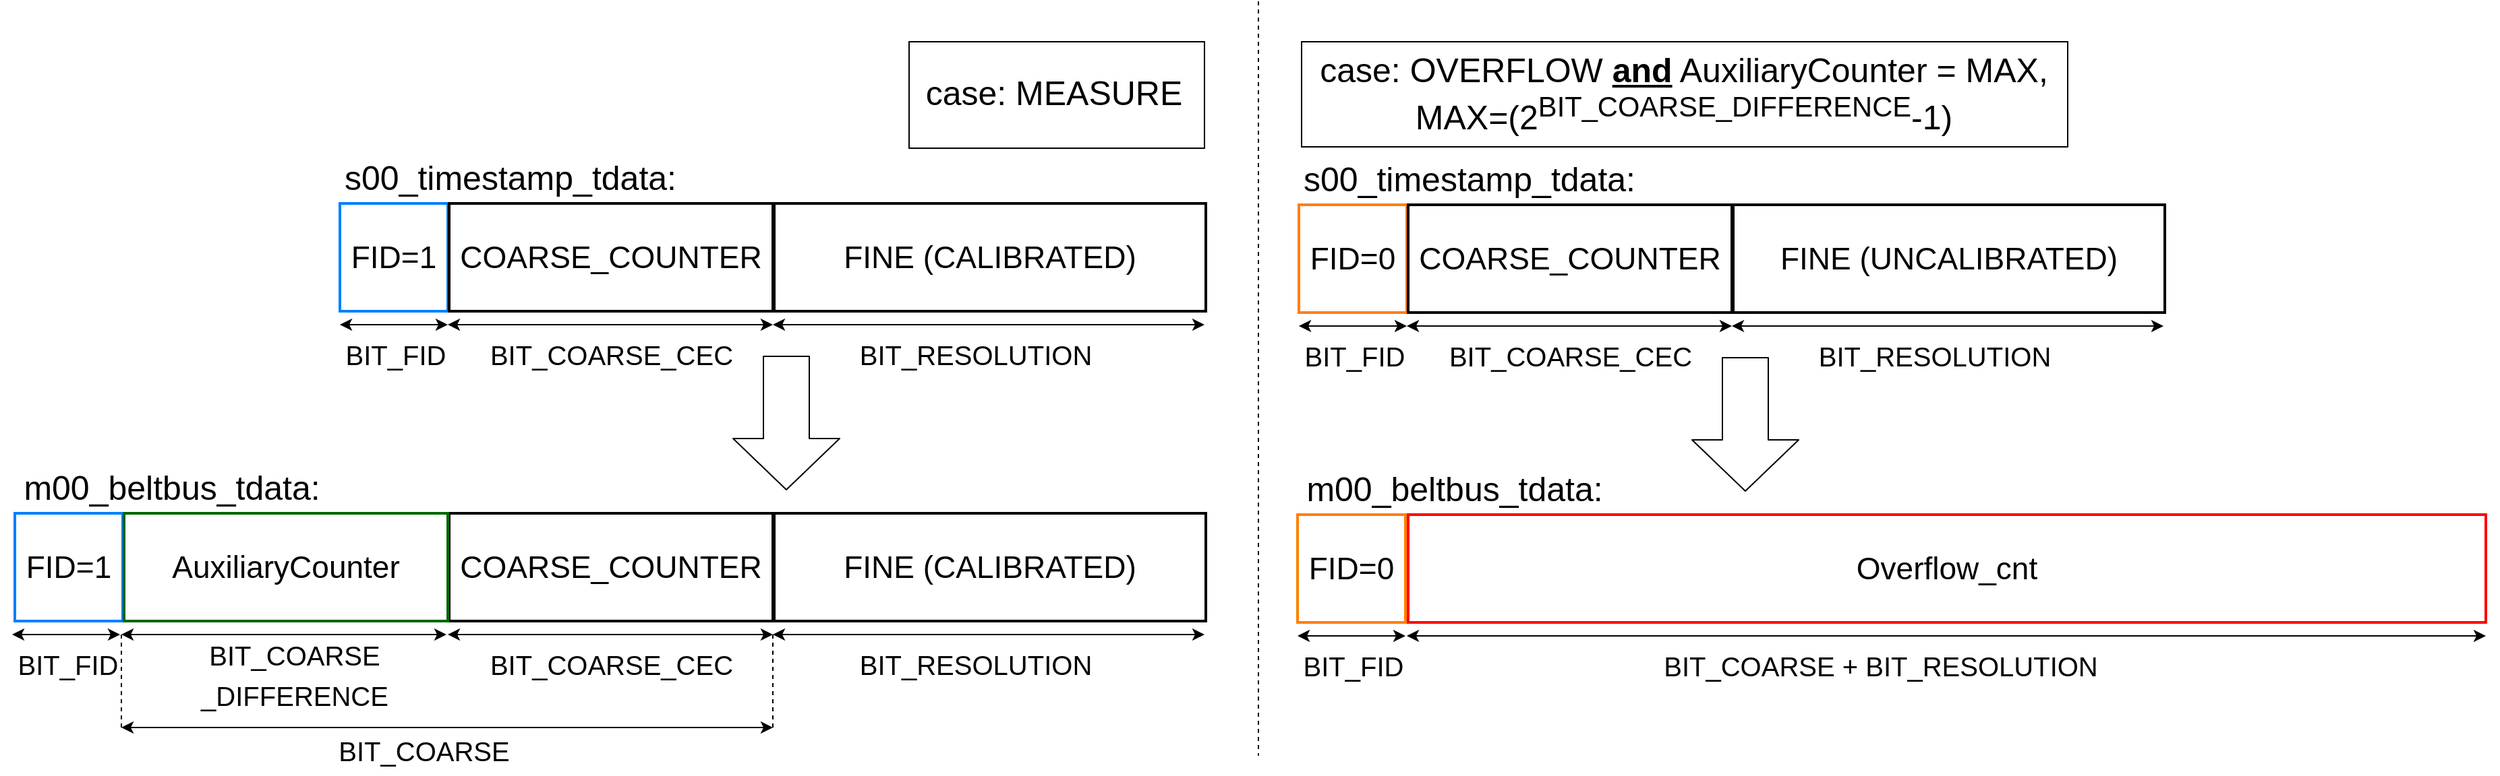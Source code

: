 <mxfile>
    <diagram id="2ZP6z0lOs3FCIKunGDcs" name="Page-1">
        <mxGraphModel dx="1974" dy="581" grid="1" gridSize="10" guides="1" tooltips="1" connect="1" arrows="1" fold="1" page="1" pageScale="1" pageWidth="850" pageHeight="1100" math="0" shadow="0">
            <root>
                <mxCell id="0"/>
                <mxCell id="1" parent="0"/>
                <mxCell id="2" value="&lt;font style=&quot;font-size: 23px&quot;&gt;FID=1&lt;/font&gt;" style="whiteSpace=wrap;html=1;aspect=fixed;strokeColor=#007FFF;strokeWidth=2;" vertex="1" parent="1">
                    <mxGeometry x="79" y="260" width="80" height="80" as="geometry"/>
                </mxCell>
                <mxCell id="3" value="&lt;span style=&quot;font-size: 23px&quot;&gt;COARSE_COUNTER&lt;/span&gt;" style="rounded=0;whiteSpace=wrap;html=1;strokeColor=#000000;strokeWidth=2;" vertex="1" parent="1">
                    <mxGeometry x="160" y="260" width="240" height="80" as="geometry"/>
                </mxCell>
                <mxCell id="4" value="&lt;span style=&quot;font-size: 23px&quot;&gt;FINE (CALIBRATED)&lt;/span&gt;" style="rounded=0;whiteSpace=wrap;html=1;strokeColor=#000000;strokeWidth=2;" vertex="1" parent="1">
                    <mxGeometry x="401" y="260" width="320" height="80" as="geometry"/>
                </mxCell>
                <mxCell id="5" value="" style="shape=flexArrow;endArrow=classic;html=1;endWidth=44;endSize=12.33;width=34;fillColor=default;" edge="1" parent="1">
                    <mxGeometry width="50" height="50" relative="1" as="geometry">
                        <mxPoint x="410" y="373.0" as="sourcePoint"/>
                        <mxPoint x="410" y="473.0" as="targetPoint"/>
                    </mxGeometry>
                </mxCell>
                <mxCell id="6" value="&lt;span style=&quot;font-size: 23px&quot;&gt;FID=1&lt;/span&gt;" style="whiteSpace=wrap;html=1;aspect=fixed;strokeWidth=2;strokeColor=#007FFF;" vertex="1" parent="1">
                    <mxGeometry x="-162" y="490" width="80" height="80" as="geometry"/>
                </mxCell>
                <mxCell id="7" value="&lt;span style=&quot;font-size: 23px&quot;&gt;COARSE_COUNTER&lt;/span&gt;" style="rounded=0;whiteSpace=wrap;html=1;strokeWidth=2;strokeColor=#000000;" vertex="1" parent="1">
                    <mxGeometry x="160" y="490" width="240" height="80" as="geometry"/>
                </mxCell>
                <mxCell id="8" value="&lt;span style=&quot;font-size: 23px&quot;&gt;FINE (CALIBRATED)&lt;/span&gt;" style="rounded=0;whiteSpace=wrap;html=1;strokeWidth=2;strokeColor=#000000;" vertex="1" parent="1">
                    <mxGeometry x="401" y="490" width="320" height="80" as="geometry"/>
                </mxCell>
                <mxCell id="9" value="" style="endArrow=none;dashed=1;html=1;" edge="1" parent="1">
                    <mxGeometry width="50" height="50" relative="1" as="geometry">
                        <mxPoint x="760" y="110" as="sourcePoint"/>
                        <mxPoint x="760" y="670" as="targetPoint"/>
                    </mxGeometry>
                </mxCell>
                <mxCell id="10" value="&lt;font style=&quot;font-size: 25px&quot;&gt;case: MEASURE&lt;/font&gt;" style="text;html=1;resizable=0;autosize=1;align=center;verticalAlign=middle;points=[];fillColor=none;strokeColor=none;rounded=0;" vertex="1" parent="1">
                    <mxGeometry x="503" y="167" width="210" height="20" as="geometry"/>
                </mxCell>
                <mxCell id="11" value="" style="rounded=0;whiteSpace=wrap;html=1;fontSize=25;fillColor=none;" vertex="1" parent="1">
                    <mxGeometry x="501" y="140" width="219" height="79" as="geometry"/>
                </mxCell>
                <mxCell id="12" value="s00_timestamp_tdata:" style="text;html=1;resizable=0;autosize=1;align=center;verticalAlign=middle;points=[];fillColor=none;strokeColor=none;rounded=0;fontSize=25;" vertex="1" parent="1">
                    <mxGeometry x="75" y="220" width="260" height="40" as="geometry"/>
                </mxCell>
                <mxCell id="13" value="m00_beltbus_tdata:" style="text;html=1;resizable=0;autosize=1;align=center;verticalAlign=middle;points=[];fillColor=none;strokeColor=none;rounded=0;fontSize=25;" vertex="1" parent="1">
                    <mxGeometry x="-166" y="450" width="240" height="40" as="geometry"/>
                </mxCell>
                <mxCell id="14" value="" style="endArrow=classic;startArrow=classic;html=1;fontSize=23;fillColor=default;" edge="1" parent="1">
                    <mxGeometry width="50" height="50" relative="1" as="geometry">
                        <mxPoint x="79" y="350" as="sourcePoint"/>
                        <mxPoint x="159" y="350" as="targetPoint"/>
                    </mxGeometry>
                </mxCell>
                <mxCell id="15" value="&lt;font style=&quot;font-size: 20px&quot;&gt;BIT_FID&lt;/font&gt;" style="text;html=1;resizable=0;autosize=1;align=center;verticalAlign=middle;points=[];fillColor=none;strokeColor=none;rounded=0;fontSize=25;" vertex="1" parent="1">
                    <mxGeometry x="75" y="350" width="90" height="40" as="geometry"/>
                </mxCell>
                <mxCell id="16" value="" style="endArrow=classic;startArrow=classic;html=1;fontSize=23;fillColor=default;" edge="1" parent="1">
                    <mxGeometry width="50" height="50" relative="1" as="geometry">
                        <mxPoint x="159" y="350" as="sourcePoint"/>
                        <mxPoint x="400" y="350" as="targetPoint"/>
                    </mxGeometry>
                </mxCell>
                <mxCell id="17" value="" style="endArrow=classic;startArrow=classic;html=1;fontSize=23;fillColor=default;" edge="1" parent="1">
                    <mxGeometry width="50" height="50" relative="1" as="geometry">
                        <mxPoint x="400" y="350" as="sourcePoint"/>
                        <mxPoint x="720" y="350" as="targetPoint"/>
                    </mxGeometry>
                </mxCell>
                <mxCell id="18" value="&lt;font style=&quot;font-size: 20px&quot;&gt;BIT_COARSE_CEC&lt;/font&gt;" style="text;html=1;resizable=0;autosize=1;align=center;verticalAlign=middle;points=[];fillColor=none;strokeColor=none;rounded=0;fontSize=25;" vertex="1" parent="1">
                    <mxGeometry x="180" y="350" width="200" height="40" as="geometry"/>
                </mxCell>
                <mxCell id="19" value="&lt;font style=&quot;font-size: 20px&quot;&gt;BIT_RESOLUTION&lt;/font&gt;" style="text;html=1;resizable=0;autosize=1;align=center;verticalAlign=middle;points=[];fillColor=none;strokeColor=none;rounded=0;fontSize=25;" vertex="1" parent="1">
                    <mxGeometry x="455" y="350" width="190" height="40" as="geometry"/>
                </mxCell>
                <mxCell id="20" value="" style="endArrow=classic;startArrow=classic;html=1;fontSize=23;fillColor=default;" edge="1" parent="1">
                    <mxGeometry width="50" height="50" relative="1" as="geometry">
                        <mxPoint x="-164" y="580" as="sourcePoint"/>
                        <mxPoint x="-84" y="580" as="targetPoint"/>
                    </mxGeometry>
                </mxCell>
                <mxCell id="21" value="&lt;font style=&quot;font-size: 20px&quot;&gt;BIT_FID&lt;/font&gt;" style="text;html=1;resizable=0;autosize=1;align=center;verticalAlign=middle;points=[];fillColor=none;strokeColor=none;rounded=0;fontSize=25;" vertex="1" parent="1">
                    <mxGeometry x="-168" y="580" width="90" height="40" as="geometry"/>
                </mxCell>
                <mxCell id="22" value="" style="endArrow=classic;startArrow=classic;html=1;fontSize=23;fillColor=default;" edge="1" parent="1">
                    <mxGeometry width="50" height="50" relative="1" as="geometry">
                        <mxPoint x="159" y="580" as="sourcePoint"/>
                        <mxPoint x="400" y="580" as="targetPoint"/>
                    </mxGeometry>
                </mxCell>
                <mxCell id="23" value="" style="endArrow=classic;startArrow=classic;html=1;fontSize=23;fillColor=default;" edge="1" parent="1">
                    <mxGeometry width="50" height="50" relative="1" as="geometry">
                        <mxPoint x="400" y="580" as="sourcePoint"/>
                        <mxPoint x="720" y="580" as="targetPoint"/>
                    </mxGeometry>
                </mxCell>
                <mxCell id="24" value="&lt;font style=&quot;font-size: 20px&quot;&gt;BIT_COARSE_CEC&lt;/font&gt;" style="text;html=1;resizable=0;autosize=1;align=center;verticalAlign=middle;points=[];fillColor=none;strokeColor=none;rounded=0;fontSize=25;" vertex="1" parent="1">
                    <mxGeometry x="180" y="580" width="200" height="40" as="geometry"/>
                </mxCell>
                <mxCell id="25" value="&lt;font style=&quot;font-size: 20px&quot;&gt;BIT_RESOLUTION&lt;/font&gt;" style="text;html=1;resizable=0;autosize=1;align=center;verticalAlign=middle;points=[];fillColor=none;strokeColor=none;rounded=0;fontSize=25;" vertex="1" parent="1">
                    <mxGeometry x="455" y="580" width="190" height="40" as="geometry"/>
                </mxCell>
                <mxCell id="27" value="&lt;font style=&quot;font-size: 25px&quot;&gt;case: OVERFLOW &lt;u&gt;&lt;b&gt;and&lt;/b&gt;&lt;/u&gt; AuxiliaryCounter = MAX, &lt;br&gt;MAX=(2&lt;sup&gt;BIT_COARSE_DIFFERENCE&lt;/sup&gt;-1)&lt;/font&gt;" style="text;html=1;resizable=0;autosize=1;align=center;verticalAlign=middle;points=[];fillColor=none;strokeColor=none;rounded=0;" vertex="1" parent="1">
                    <mxGeometry x="795" y="153" width="560" height="50" as="geometry"/>
                </mxCell>
                <mxCell id="28" value="" style="rounded=0;whiteSpace=wrap;html=1;fontSize=25;fillColor=none;" vertex="1" parent="1">
                    <mxGeometry x="792" y="140" width="568" height="78" as="geometry"/>
                </mxCell>
                <mxCell id="29" value="&lt;font style=&quot;font-size: 23px&quot;&gt;FID=0&lt;/font&gt;" style="whiteSpace=wrap;html=1;aspect=fixed;strokeColor=#FF8000;strokeWidth=2;" vertex="1" parent="1">
                    <mxGeometry x="790" y="261" width="80" height="80" as="geometry"/>
                </mxCell>
                <mxCell id="30" value="&lt;span style=&quot;font-size: 23px&quot;&gt;COARSE_COUNTER&lt;/span&gt;" style="rounded=0;whiteSpace=wrap;html=1;strokeColor=#000000;strokeWidth=2;" vertex="1" parent="1">
                    <mxGeometry x="871" y="261" width="240" height="80" as="geometry"/>
                </mxCell>
                <mxCell id="31" value="&lt;span style=&quot;font-size: 23px&quot;&gt;FINE (UNCALIBRATED)&lt;/span&gt;" style="rounded=0;whiteSpace=wrap;html=1;strokeColor=#000000;strokeWidth=2;" vertex="1" parent="1">
                    <mxGeometry x="1112" y="261" width="320" height="80" as="geometry"/>
                </mxCell>
                <mxCell id="32" value="" style="shape=flexArrow;endArrow=classic;html=1;endWidth=44;endSize=12.33;width=34;fillColor=default;" edge="1" parent="1">
                    <mxGeometry width="50" height="50" relative="1" as="geometry">
                        <mxPoint x="1121" y="374" as="sourcePoint"/>
                        <mxPoint x="1121" y="474" as="targetPoint"/>
                    </mxGeometry>
                </mxCell>
                <mxCell id="33" value="&lt;span style=&quot;font-size: 23px&quot;&gt;FID=0&lt;/span&gt;" style="whiteSpace=wrap;html=1;aspect=fixed;strokeWidth=2;strokeColor=#FF8000;" vertex="1" parent="1">
                    <mxGeometry x="789" y="491" width="80" height="80" as="geometry"/>
                </mxCell>
                <mxCell id="34" value="&lt;span style=&quot;font-size: 23px&quot;&gt;Overflow_cnt&lt;/span&gt;" style="rounded=0;whiteSpace=wrap;html=1;strokeWidth=2;strokeColor=#FF0000;" vertex="1" parent="1">
                    <mxGeometry x="871" y="491" width="799" height="80" as="geometry"/>
                </mxCell>
                <mxCell id="35" value="s00_timestamp_tdata:" style="text;html=1;resizable=0;autosize=1;align=center;verticalAlign=middle;points=[];fillColor=none;strokeColor=none;rounded=0;fontSize=25;" vertex="1" parent="1">
                    <mxGeometry x="786" y="221" width="260" height="40" as="geometry"/>
                </mxCell>
                <mxCell id="36" value="m00_beltbus_tdata:" style="text;html=1;resizable=0;autosize=1;align=center;verticalAlign=middle;points=[];fillColor=none;strokeColor=none;rounded=0;fontSize=25;" vertex="1" parent="1">
                    <mxGeometry x="785" y="451" width="240" height="40" as="geometry"/>
                </mxCell>
                <mxCell id="37" value="" style="endArrow=classic;startArrow=classic;html=1;fontSize=23;fillColor=default;" edge="1" parent="1">
                    <mxGeometry width="50" height="50" relative="1" as="geometry">
                        <mxPoint x="790" y="351" as="sourcePoint"/>
                        <mxPoint x="870" y="351" as="targetPoint"/>
                    </mxGeometry>
                </mxCell>
                <mxCell id="38" value="&lt;font style=&quot;font-size: 20px&quot;&gt;BIT_FID&lt;/font&gt;" style="text;html=1;resizable=0;autosize=1;align=center;verticalAlign=middle;points=[];fillColor=none;strokeColor=none;rounded=0;fontSize=25;" vertex="1" parent="1">
                    <mxGeometry x="786" y="351" width="90" height="40" as="geometry"/>
                </mxCell>
                <mxCell id="39" value="" style="endArrow=classic;startArrow=classic;html=1;fontSize=23;fillColor=default;" edge="1" parent="1">
                    <mxGeometry width="50" height="50" relative="1" as="geometry">
                        <mxPoint x="870" y="351" as="sourcePoint"/>
                        <mxPoint x="1111" y="351" as="targetPoint"/>
                    </mxGeometry>
                </mxCell>
                <mxCell id="40" value="" style="endArrow=classic;startArrow=classic;html=1;fontSize=23;fillColor=default;" edge="1" parent="1">
                    <mxGeometry width="50" height="50" relative="1" as="geometry">
                        <mxPoint x="1111" y="351" as="sourcePoint"/>
                        <mxPoint x="1431" y="351" as="targetPoint"/>
                    </mxGeometry>
                </mxCell>
                <mxCell id="41" value="&lt;font style=&quot;font-size: 20px&quot;&gt;BIT_COARSE_CEC&lt;/font&gt;" style="text;html=1;resizable=0;autosize=1;align=center;verticalAlign=middle;points=[];fillColor=none;strokeColor=none;rounded=0;fontSize=25;" vertex="1" parent="1">
                    <mxGeometry x="891" y="351" width="200" height="40" as="geometry"/>
                </mxCell>
                <mxCell id="42" value="&lt;font style=&quot;font-size: 20px&quot;&gt;BIT_RESOLUTION&lt;/font&gt;" style="text;html=1;resizable=0;autosize=1;align=center;verticalAlign=middle;points=[];fillColor=none;strokeColor=none;rounded=0;fontSize=25;" vertex="1" parent="1">
                    <mxGeometry x="1166" y="351" width="190" height="40" as="geometry"/>
                </mxCell>
                <mxCell id="43" value="" style="endArrow=classic;startArrow=classic;html=1;fontSize=23;fillColor=default;" edge="1" parent="1">
                    <mxGeometry width="50" height="50" relative="1" as="geometry">
                        <mxPoint x="789" y="581" as="sourcePoint"/>
                        <mxPoint x="869" y="581" as="targetPoint"/>
                    </mxGeometry>
                </mxCell>
                <mxCell id="44" value="&lt;font style=&quot;font-size: 20px&quot;&gt;BIT_FID&lt;/font&gt;" style="text;html=1;resizable=0;autosize=1;align=center;verticalAlign=middle;points=[];fillColor=none;strokeColor=none;rounded=0;fontSize=25;" vertex="1" parent="1">
                    <mxGeometry x="785" y="581" width="90" height="40" as="geometry"/>
                </mxCell>
                <mxCell id="45" value="" style="endArrow=classic;startArrow=classic;html=1;fontSize=23;fillColor=default;" edge="1" parent="1">
                    <mxGeometry width="50" height="50" relative="1" as="geometry">
                        <mxPoint x="870" y="581" as="sourcePoint"/>
                        <mxPoint x="1670" y="581" as="targetPoint"/>
                    </mxGeometry>
                </mxCell>
                <mxCell id="46" value="&lt;font style=&quot;font-size: 20px&quot;&gt;BIT_COARSE + BIT_RESOLUTION&lt;/font&gt;" style="text;html=1;resizable=0;autosize=1;align=center;verticalAlign=middle;points=[];fillColor=none;strokeColor=none;rounded=0;fontSize=25;" vertex="1" parent="1">
                    <mxGeometry x="1051" y="581" width="340" height="40" as="geometry"/>
                </mxCell>
                <mxCell id="48" value="" style="endArrow=classic;startArrow=classic;html=1;fontSize=23;fillColor=default;" edge="1" parent="1">
                    <mxGeometry width="50" height="50" relative="1" as="geometry">
                        <mxPoint x="-83" y="580" as="sourcePoint"/>
                        <mxPoint x="158" y="580" as="targetPoint"/>
                    </mxGeometry>
                </mxCell>
                <mxCell id="49" value="&lt;font style=&quot;font-size: 20px&quot;&gt;BIT_COARSE&lt;br&gt;_DIFFERENCE&lt;/font&gt;" style="text;html=1;resizable=0;autosize=1;align=center;verticalAlign=middle;points=[];fillColor=none;strokeColor=none;rounded=0;fontSize=25;" vertex="1" parent="1">
                    <mxGeometry x="-30" y="573" width="150" height="70" as="geometry"/>
                </mxCell>
                <mxCell id="50" value="" style="endArrow=none;dashed=1;html=1;" edge="1" parent="1">
                    <mxGeometry width="50" height="50" relative="1" as="geometry">
                        <mxPoint x="400" y="580" as="sourcePoint"/>
                        <mxPoint x="400" y="650" as="targetPoint"/>
                    </mxGeometry>
                </mxCell>
                <mxCell id="51" value="" style="endArrow=none;dashed=1;html=1;" edge="1" parent="1">
                    <mxGeometry width="50" height="50" relative="1" as="geometry">
                        <mxPoint x="-83" y="580" as="sourcePoint"/>
                        <mxPoint x="-83" y="650" as="targetPoint"/>
                    </mxGeometry>
                </mxCell>
                <mxCell id="52" value="" style="endArrow=classic;startArrow=classic;html=1;fontSize=23;fillColor=default;" edge="1" parent="1">
                    <mxGeometry width="50" height="50" relative="1" as="geometry">
                        <mxPoint x="-83" y="649" as="sourcePoint"/>
                        <mxPoint x="400" y="649" as="targetPoint"/>
                    </mxGeometry>
                </mxCell>
                <mxCell id="53" value="&lt;font style=&quot;font-size: 20px&quot;&gt;BIT_COARSE&lt;/font&gt;" style="text;html=1;resizable=0;autosize=1;align=center;verticalAlign=middle;points=[];fillColor=none;strokeColor=none;rounded=0;fontSize=25;" vertex="1" parent="1">
                    <mxGeometry x="71" y="644" width="140" height="40" as="geometry"/>
                </mxCell>
                <mxCell id="54" value="&lt;span style=&quot;font-size: 23px&quot;&gt;AuxiliaryCounter&lt;/span&gt;" style="rounded=0;whiteSpace=wrap;html=1;strokeWidth=2;strokeColor=#006600;" vertex="1" parent="1">
                    <mxGeometry x="-81" y="490" width="240" height="80" as="geometry"/>
                </mxCell>
            </root>
        </mxGraphModel>
    </diagram>
</mxfile>